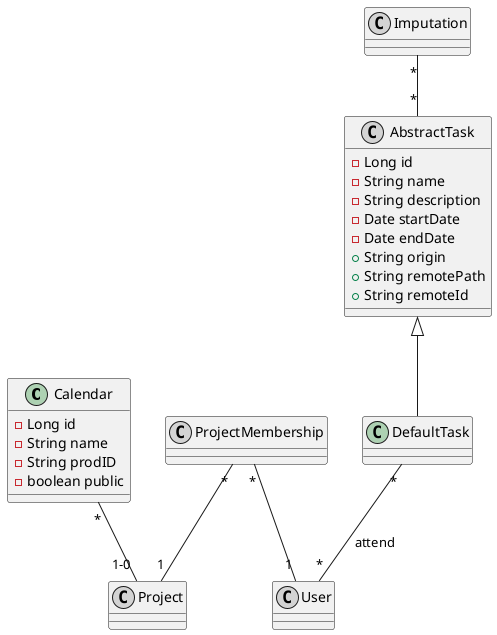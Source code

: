 @startuml

class Calendar {
    -Long id
    -String name
    -String prodID
    -boolean public
}

class AbstractTask {
    -Long id
    -String name
    -String description
    -Date startDate
    -Date endDate
    +String origin
    +String remotePath
    +String remoteId
}

AbstractTask <|-- DefaultTask

ProjectMembership "*" -- "1" User
ProjectMembership "*" -- "1" Project

Imputation "*" -- "*" AbstractTask
DefaultTask "*" -- "*" User : attend
Calendar "*" --  "1-0" Project

User << (C,lightgrey) >>
Project << (C,lightgrey) >>
Imputation << (C,lightgrey) >>
AbstractTask << (C,lightgrey) >>
ProjectMembership << (C,lightgrey) >>


@enduml